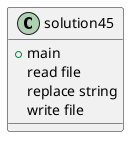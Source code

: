 @startuml
'https://plantuml.com/sequence-diagram

class solution45{
+main
read file
replace string
write file
}
@enduml
